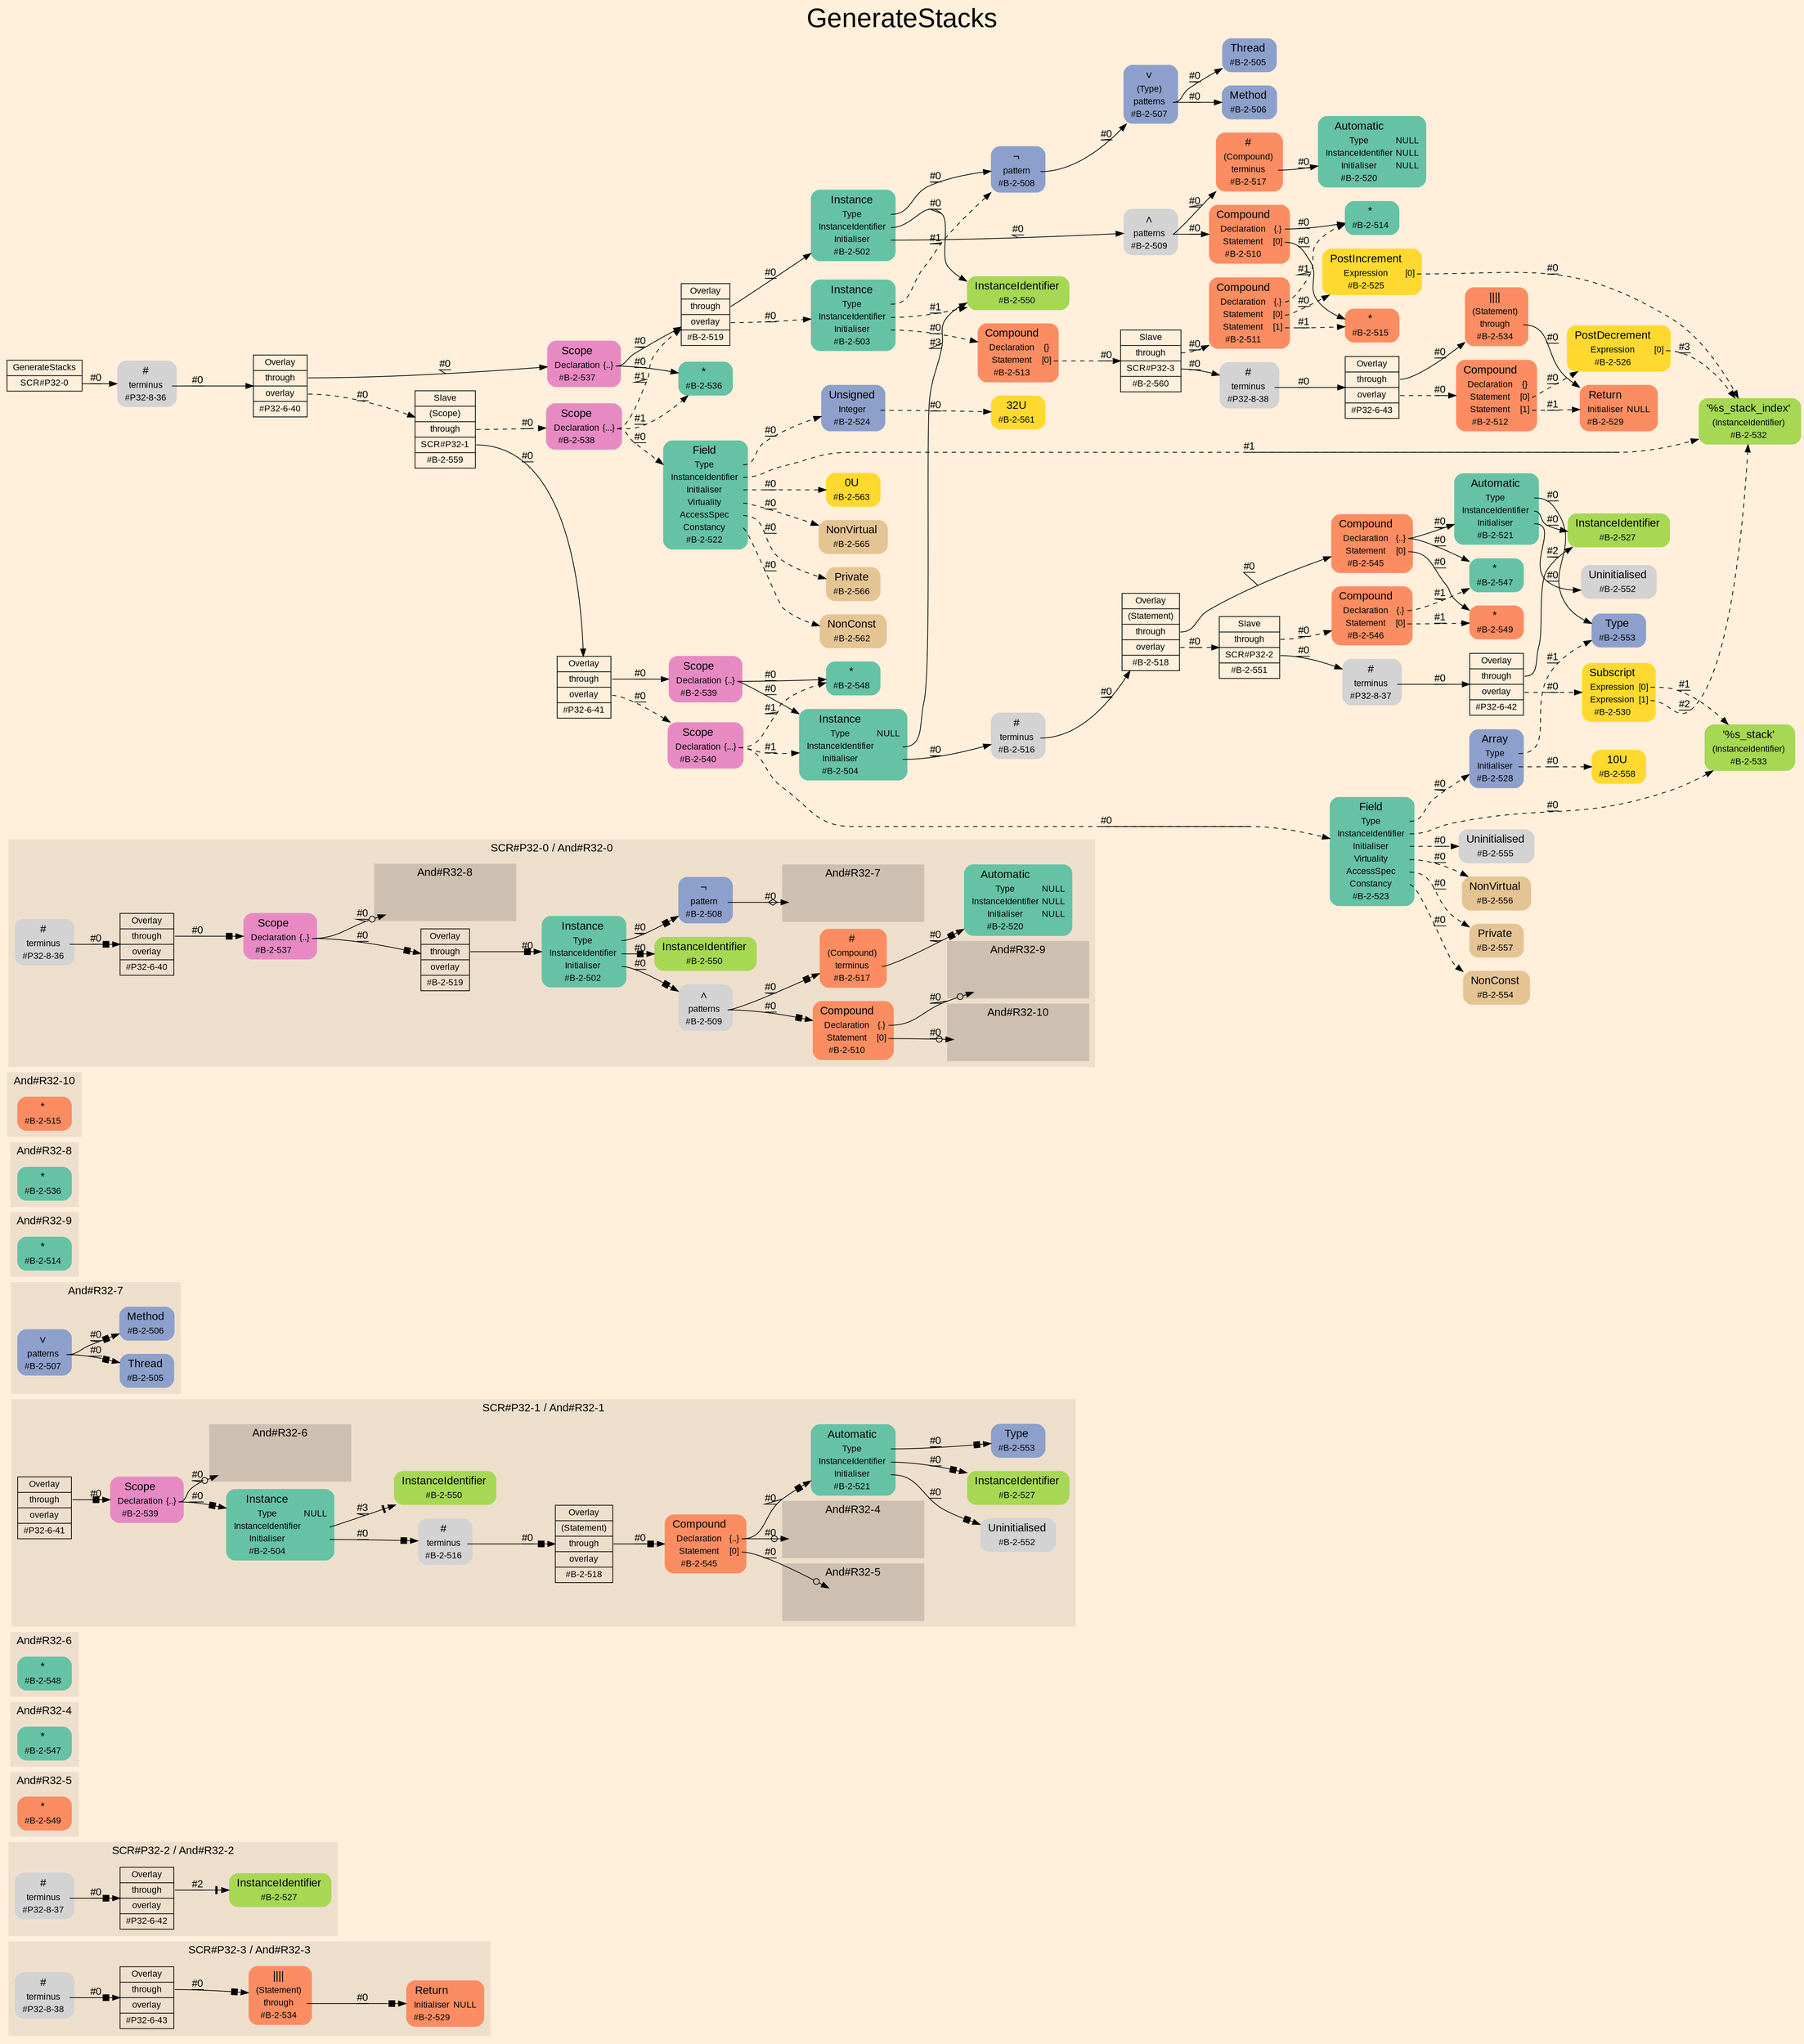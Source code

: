 digraph "GenerateStacks" {
label = "GenerateStacks"
labelloc = t
fontsize = "36"
graph [
    rankdir = "LR"
    ranksep = 0.3
    bgcolor = antiquewhite1
    color = black
    fontcolor = black
    fontname = "Arial"
];
node [
    fontname = "Arial"
];
edge [
    fontname = "Arial"
];

// -------------------- figure And#R32-3 --------------------
// -------- region And#R32-3 ----------
subgraph "clusterAnd#R32-3" {
    label = "SCR#P32-3 / And#R32-3"
    style = "filled"
    color = antiquewhite2
    fontsize = "15"
    // -------- block And#R32-3[#B-2-529] ----------
    "And#R32-3[#B-2-529]" [
        shape = "plaintext"
        fillcolor = "/set28/2"
        label = <<TABLE BORDER="0" CELLBORDER="0" CELLSPACING="0">
         <TR><TD><FONT POINT-SIZE="15.0">Return</FONT></TD><TD></TD></TR>
         <TR><TD>Initialiser</TD><TD PORT="port0">NULL</TD></TR>
         <TR><TD>#B-2-529</TD><TD PORT="port1"></TD></TR>
        </TABLE>>
        style = "rounded,filled"
        fontsize = "12"
    ];
    
    // -------- block And#R32-3[#B-2-534] ----------
    "And#R32-3[#B-2-534]" [
        shape = "plaintext"
        fillcolor = "/set28/2"
        label = <<TABLE BORDER="0" CELLBORDER="0" CELLSPACING="0">
         <TR><TD><FONT POINT-SIZE="15.0">||||</FONT></TD><TD></TD></TR>
         <TR><TD>(Statement)</TD><TD PORT="port0"></TD></TR>
         <TR><TD>through</TD><TD PORT="port1"></TD></TR>
         <TR><TD>#B-2-534</TD><TD PORT="port2"></TD></TR>
        </TABLE>>
        style = "rounded,filled"
        fontsize = "12"
    ];
    
    "And#R32-3[#B-2-534]":port1 -> "And#R32-3[#B-2-529]" [
        arrowhead="normalnonebox"
        label = "#0"
        decorate = true
        color = black
        fontcolor = black
    ];
    
    // -------- block And#R32-3[#P32-6-43] ----------
    "And#R32-3[#P32-6-43]" [
        shape = "record"
        fillcolor = antiquewhite2
        label = "<fixed> Overlay | <port0> through | <port1> overlay | <port2> #P32-6-43"
        style = "filled"
        fontsize = "12"
        color = black
        fontcolor = black
    ];
    
    "And#R32-3[#P32-6-43]":port0 -> "And#R32-3[#B-2-534]" [
        arrowhead="normalnonebox"
        label = "#0"
        decorate = true
        color = black
        fontcolor = black
    ];
    
    // -------- block And#R32-3[#P32-8-38] ----------
    "And#R32-3[#P32-8-38]" [
        shape = "plaintext"
        label = <<TABLE BORDER="0" CELLBORDER="0" CELLSPACING="0">
         <TR><TD><FONT POINT-SIZE="15.0">#</FONT></TD><TD></TD></TR>
         <TR><TD>terminus</TD><TD PORT="port0"></TD></TR>
         <TR><TD>#P32-8-38</TD><TD PORT="port1"></TD></TR>
        </TABLE>>
        style = "rounded,filled"
        fontsize = "12"
    ];
    
    "And#R32-3[#P32-8-38]":port0 -> "And#R32-3[#P32-6-43]" [
        arrowhead="normalnonebox"
        label = "#0"
        decorate = true
        color = black
        fontcolor = black
    ];
    
}


// -------------------- figure And#R32-2 --------------------
// -------- block And#R32-2[#B-2-527] ----------
"And#R32-2[#B-2-527]" [
    shape = "plaintext"
    fillcolor = "/set28/5"
    label = <<TABLE BORDER="0" CELLBORDER="0" CELLSPACING="0">
     <TR><TD><FONT POINT-SIZE="15.0">InstanceIdentifier</FONT></TD><TD></TD></TR>
     <TR><TD>#B-2-527</TD><TD PORT="port0"></TD></TR>
    </TABLE>>
    style = "rounded,filled"
    fontsize = "12"
];

// -------- region And#R32-2 ----------
subgraph "clusterAnd#R32-2" {
    label = "SCR#P32-2 / And#R32-2"
    style = "filled"
    color = antiquewhite2
    fontsize = "15"
    // -------- block And#R32-2[#P32-6-42] ----------
    "And#R32-2[#P32-6-42]" [
        shape = "record"
        fillcolor = antiquewhite2
        label = "<fixed> Overlay | <port0> through | <port1> overlay | <port2> #P32-6-42"
        style = "filled"
        fontsize = "12"
        color = black
        fontcolor = black
    ];
    
    "And#R32-2[#P32-6-42]":port0 -> "And#R32-2[#B-2-527]" [
        arrowhead="normalnonetee"
        label = "#2"
        decorate = true
        color = black
        fontcolor = black
    ];
    
    // -------- block And#R32-2[#P32-8-37] ----------
    "And#R32-2[#P32-8-37]" [
        shape = "plaintext"
        label = <<TABLE BORDER="0" CELLBORDER="0" CELLSPACING="0">
         <TR><TD><FONT POINT-SIZE="15.0">#</FONT></TD><TD></TD></TR>
         <TR><TD>terminus</TD><TD PORT="port0"></TD></TR>
         <TR><TD>#P32-8-37</TD><TD PORT="port1"></TD></TR>
        </TABLE>>
        style = "rounded,filled"
        fontsize = "12"
    ];
    
    "And#R32-2[#P32-8-37]":port0 -> "And#R32-2[#P32-6-42]" [
        arrowhead="normalnonebox"
        label = "#0"
        decorate = true
        color = black
        fontcolor = black
    ];
    
}


// -------------------- figure And#R32-5 --------------------
// -------- region And#R32-5 ----------
subgraph "clusterAnd#R32-5" {
    label = "And#R32-5"
    style = "filled"
    color = antiquewhite2
    fontsize = "15"
    // -------- block And#R32-5[#B-2-549] ----------
    "And#R32-5[#B-2-549]" [
        shape = "plaintext"
        fillcolor = "/set28/2"
        label = <<TABLE BORDER="0" CELLBORDER="0" CELLSPACING="0">
         <TR><TD><FONT POINT-SIZE="15.0">*</FONT></TD><TD></TD></TR>
         <TR><TD>#B-2-549</TD><TD PORT="port0"></TD></TR>
        </TABLE>>
        style = "rounded,filled"
        fontsize = "12"
    ];
    
}


// -------------------- figure And#R32-4 --------------------
// -------- region And#R32-4 ----------
subgraph "clusterAnd#R32-4" {
    label = "And#R32-4"
    style = "filled"
    color = antiquewhite2
    fontsize = "15"
    // -------- block And#R32-4[#B-2-547] ----------
    "And#R32-4[#B-2-547]" [
        shape = "plaintext"
        fillcolor = "/set28/1"
        label = <<TABLE BORDER="0" CELLBORDER="0" CELLSPACING="0">
         <TR><TD><FONT POINT-SIZE="15.0">*</FONT></TD><TD></TD></TR>
         <TR><TD>#B-2-547</TD><TD PORT="port0"></TD></TR>
        </TABLE>>
        style = "rounded,filled"
        fontsize = "12"
    ];
    
}


// -------------------- figure And#R32-6 --------------------
// -------- region And#R32-6 ----------
subgraph "clusterAnd#R32-6" {
    label = "And#R32-6"
    style = "filled"
    color = antiquewhite2
    fontsize = "15"
    // -------- block And#R32-6[#B-2-548] ----------
    "And#R32-6[#B-2-548]" [
        shape = "plaintext"
        fillcolor = "/set28/1"
        label = <<TABLE BORDER="0" CELLBORDER="0" CELLSPACING="0">
         <TR><TD><FONT POINT-SIZE="15.0">*</FONT></TD><TD></TD></TR>
         <TR><TD>#B-2-548</TD><TD PORT="port0"></TD></TR>
        </TABLE>>
        style = "rounded,filled"
        fontsize = "12"
    ];
    
}


// -------------------- figure And#R32-1 --------------------
// -------- block And#R32-1[#B-2-550] ----------
"And#R32-1[#B-2-550]" [
    shape = "plaintext"
    fillcolor = "/set28/5"
    label = <<TABLE BORDER="0" CELLBORDER="0" CELLSPACING="0">
     <TR><TD><FONT POINT-SIZE="15.0">InstanceIdentifier</FONT></TD><TD></TD></TR>
     <TR><TD>#B-2-550</TD><TD PORT="port0"></TD></TR>
    </TABLE>>
    style = "rounded,filled"
    fontsize = "12"
];

// -------- region And#R32-1 ----------
subgraph "clusterAnd#R32-1" {
    label = "SCR#P32-1 / And#R32-1"
    style = "filled"
    color = antiquewhite2
    fontsize = "15"
    // -------- block And#R32-1[#B-2-518] ----------
    "And#R32-1[#B-2-518]" [
        shape = "record"
        fillcolor = antiquewhite2
        label = "<fixed> Overlay | <port0> (Statement) | <port1> through | <port2> overlay | <port3> #B-2-518"
        style = "filled"
        fontsize = "12"
        color = black
        fontcolor = black
    ];
    
    "And#R32-1[#B-2-518]":port1 -> "And#R32-1[#B-2-545]" [
        arrowhead="normalnonebox"
        label = "#0"
        decorate = true
        color = black
        fontcolor = black
    ];
    
    // -------- block And#R32-1[#B-2-504] ----------
    "And#R32-1[#B-2-504]" [
        shape = "plaintext"
        fillcolor = "/set28/1"
        label = <<TABLE BORDER="0" CELLBORDER="0" CELLSPACING="0">
         <TR><TD><FONT POINT-SIZE="15.0">Instance</FONT></TD><TD></TD></TR>
         <TR><TD>Type</TD><TD PORT="port0">NULL</TD></TR>
         <TR><TD>InstanceIdentifier</TD><TD PORT="port1"></TD></TR>
         <TR><TD>Initialiser</TD><TD PORT="port2"></TD></TR>
         <TR><TD>#B-2-504</TD><TD PORT="port3"></TD></TR>
        </TABLE>>
        style = "rounded,filled"
        fontsize = "12"
    ];
    
    "And#R32-1[#B-2-504]":port1 -> "And#R32-1[#B-2-550]" [
        arrowhead="normalnonetee"
        label = "#3"
        decorate = true
        color = black
        fontcolor = black
    ];
    
    "And#R32-1[#B-2-504]":port2 -> "And#R32-1[#B-2-516]" [
        arrowhead="normalnonebox"
        label = "#0"
        decorate = true
        color = black
        fontcolor = black
    ];
    
    // -------- block And#R32-1[#B-2-516] ----------
    "And#R32-1[#B-2-516]" [
        shape = "plaintext"
        label = <<TABLE BORDER="0" CELLBORDER="0" CELLSPACING="0">
         <TR><TD><FONT POINT-SIZE="15.0">#</FONT></TD><TD></TD></TR>
         <TR><TD>terminus</TD><TD PORT="port0"></TD></TR>
         <TR><TD>#B-2-516</TD><TD PORT="port1"></TD></TR>
        </TABLE>>
        style = "rounded,filled"
        fontsize = "12"
    ];
    
    "And#R32-1[#B-2-516]":port0 -> "And#R32-1[#B-2-518]" [
        arrowhead="normalnonebox"
        label = "#0"
        decorate = true
        color = black
        fontcolor = black
    ];
    
    // -------- block And#R32-1[#B-2-521] ----------
    "And#R32-1[#B-2-521]" [
        shape = "plaintext"
        fillcolor = "/set28/1"
        label = <<TABLE BORDER="0" CELLBORDER="0" CELLSPACING="0">
         <TR><TD><FONT POINT-SIZE="15.0">Automatic</FONT></TD><TD></TD></TR>
         <TR><TD>Type</TD><TD PORT="port0"></TD></TR>
         <TR><TD>InstanceIdentifier</TD><TD PORT="port1"></TD></TR>
         <TR><TD>Initialiser</TD><TD PORT="port2"></TD></TR>
         <TR><TD>#B-2-521</TD><TD PORT="port3"></TD></TR>
        </TABLE>>
        style = "rounded,filled"
        fontsize = "12"
    ];
    
    "And#R32-1[#B-2-521]":port0 -> "And#R32-1[#B-2-553]" [
        arrowhead="normalnonebox"
        label = "#0"
        decorate = true
        color = black
        fontcolor = black
    ];
    
    "And#R32-1[#B-2-521]":port1 -> "And#R32-1[#B-2-527]" [
        arrowhead="normalnonebox"
        label = "#0"
        decorate = true
        color = black
        fontcolor = black
    ];
    
    "And#R32-1[#B-2-521]":port2 -> "And#R32-1[#B-2-552]" [
        arrowhead="normalnonebox"
        label = "#0"
        decorate = true
        color = black
        fontcolor = black
    ];
    
    // -------- block And#R32-1[#B-2-527] ----------
    "And#R32-1[#B-2-527]" [
        shape = "plaintext"
        fillcolor = "/set28/5"
        label = <<TABLE BORDER="0" CELLBORDER="0" CELLSPACING="0">
         <TR><TD><FONT POINT-SIZE="15.0">InstanceIdentifier</FONT></TD><TD></TD></TR>
         <TR><TD>#B-2-527</TD><TD PORT="port0"></TD></TR>
        </TABLE>>
        style = "rounded,filled"
        fontsize = "12"
    ];
    
    // -------- block And#R32-1[#B-2-539] ----------
    "And#R32-1[#B-2-539]" [
        shape = "plaintext"
        fillcolor = "/set28/4"
        label = <<TABLE BORDER="0" CELLBORDER="0" CELLSPACING="0">
         <TR><TD><FONT POINT-SIZE="15.0">Scope</FONT></TD><TD></TD></TR>
         <TR><TD>Declaration</TD><TD PORT="port0">{..}</TD></TR>
         <TR><TD>#B-2-539</TD><TD PORT="port1"></TD></TR>
        </TABLE>>
        style = "rounded,filled"
        fontsize = "12"
    ];
    
    "And#R32-1[#B-2-539]":port0 -> "#0->And#R32-1[#B-2-548]" [
        arrowhead="normalnoneodot"
        label = "#0"
        decorate = true
        color = black
        fontcolor = black
    ];
    
    "And#R32-1[#B-2-539]":port0 -> "And#R32-1[#B-2-504]" [
        arrowhead="normalnonebox"
        label = "#0"
        decorate = true
        color = black
        fontcolor = black
    ];
    
    // -------- block And#R32-1[#B-2-545] ----------
    "And#R32-1[#B-2-545]" [
        shape = "plaintext"
        fillcolor = "/set28/2"
        label = <<TABLE BORDER="0" CELLBORDER="0" CELLSPACING="0">
         <TR><TD><FONT POINT-SIZE="15.0">Compound</FONT></TD><TD></TD></TR>
         <TR><TD>Declaration</TD><TD PORT="port0">{..}</TD></TR>
         <TR><TD>Statement</TD><TD PORT="port1">[0]</TD></TR>
         <TR><TD>#B-2-545</TD><TD PORT="port2"></TD></TR>
        </TABLE>>
        style = "rounded,filled"
        fontsize = "12"
    ];
    
    "And#R32-1[#B-2-545]":port0 -> "#0->And#R32-1[#B-2-547]" [
        arrowhead="normalnoneodot"
        label = "#0"
        decorate = true
        color = black
        fontcolor = black
    ];
    
    "And#R32-1[#B-2-545]":port0 -> "And#R32-1[#B-2-521]" [
        arrowhead="normalnonebox"
        label = "#0"
        decorate = true
        color = black
        fontcolor = black
    ];
    
    "And#R32-1[#B-2-545]":port1 -> "#0->And#R32-1[#B-2-549]" [
        arrowhead="normalnoneodot"
        label = "#0"
        decorate = true
        color = black
        fontcolor = black
    ];
    
    // -------- block And#R32-1[#B-2-552] ----------
    "And#R32-1[#B-2-552]" [
        shape = "plaintext"
        label = <<TABLE BORDER="0" CELLBORDER="0" CELLSPACING="0">
         <TR><TD><FONT POINT-SIZE="15.0">Uninitialised</FONT></TD><TD></TD></TR>
         <TR><TD>#B-2-552</TD><TD PORT="port0"></TD></TR>
        </TABLE>>
        style = "rounded,filled"
        fontsize = "12"
    ];
    
    // -------- block And#R32-1[#B-2-553] ----------
    "And#R32-1[#B-2-553]" [
        shape = "plaintext"
        fillcolor = "/set28/3"
        label = <<TABLE BORDER="0" CELLBORDER="0" CELLSPACING="0">
         <TR><TD><FONT POINT-SIZE="15.0">Type</FONT></TD><TD></TD></TR>
         <TR><TD>#B-2-553</TD><TD PORT="port0"></TD></TR>
        </TABLE>>
        style = "rounded,filled"
        fontsize = "12"
    ];
    
    // -------- block And#R32-1[#P32-6-41] ----------
    "And#R32-1[#P32-6-41]" [
        shape = "record"
        fillcolor = antiquewhite2
        label = "<fixed> Overlay | <port0> through | <port1> overlay | <port2> #P32-6-41"
        style = "filled"
        fontsize = "12"
        color = black
        fontcolor = black
    ];
    
    "And#R32-1[#P32-6-41]":port0 -> "And#R32-1[#B-2-539]" [
        arrowhead="normalnonebox"
        label = "#0"
        decorate = true
        color = black
        fontcolor = black
    ];
    
    // -------- region And#R32-1[And#R32-4] ----------
    subgraph "clusterAnd#R32-1[And#R32-4]" {
        label = "And#R32-4"
        style = "filled"
        color = antiquewhite3
        fontsize = "15"
        // -------- block #0->And#R32-1[#B-2-547] ----------
        "#0->And#R32-1[#B-2-547]" [
            shape = "none"
            style = "invisible"
        ];
        
    }
    
    // -------- region And#R32-1[And#R32-6] ----------
    subgraph "clusterAnd#R32-1[And#R32-6]" {
        label = "And#R32-6"
        style = "filled"
        color = antiquewhite3
        fontsize = "15"
        // -------- block #0->And#R32-1[#B-2-548] ----------
        "#0->And#R32-1[#B-2-548]" [
            shape = "none"
            style = "invisible"
        ];
        
    }
    
    // -------- region And#R32-1[And#R32-5] ----------
    subgraph "clusterAnd#R32-1[And#R32-5]" {
        label = "And#R32-5"
        style = "filled"
        color = antiquewhite3
        fontsize = "15"
        // -------- block #0->And#R32-1[#B-2-549] ----------
        "#0->And#R32-1[#B-2-549]" [
            shape = "none"
            style = "invisible"
        ];
        
    }
    
}


// -------------------- figure And#R32-7 --------------------
// -------- region And#R32-7 ----------
subgraph "clusterAnd#R32-7" {
    label = "And#R32-7"
    style = "filled"
    color = antiquewhite2
    fontsize = "15"
    // -------- block And#R32-7[#B-2-505] ----------
    "And#R32-7[#B-2-505]" [
        shape = "plaintext"
        fillcolor = "/set28/3"
        label = <<TABLE BORDER="0" CELLBORDER="0" CELLSPACING="0">
         <TR><TD><FONT POINT-SIZE="15.0">Thread</FONT></TD><TD></TD></TR>
         <TR><TD>#B-2-505</TD><TD PORT="port0"></TD></TR>
        </TABLE>>
        style = "rounded,filled"
        fontsize = "12"
    ];
    
    // -------- block And#R32-7[#B-2-506] ----------
    "And#R32-7[#B-2-506]" [
        shape = "plaintext"
        fillcolor = "/set28/3"
        label = <<TABLE BORDER="0" CELLBORDER="0" CELLSPACING="0">
         <TR><TD><FONT POINT-SIZE="15.0">Method</FONT></TD><TD></TD></TR>
         <TR><TD>#B-2-506</TD><TD PORT="port0"></TD></TR>
        </TABLE>>
        style = "rounded,filled"
        fontsize = "12"
    ];
    
    // -------- block And#R32-7[#B-2-507] ----------
    "And#R32-7[#B-2-507]" [
        shape = "plaintext"
        fillcolor = "/set28/3"
        label = <<TABLE BORDER="0" CELLBORDER="0" CELLSPACING="0">
         <TR><TD><FONT POINT-SIZE="15.0">∨</FONT></TD><TD></TD></TR>
         <TR><TD>patterns</TD><TD PORT="port0"></TD></TR>
         <TR><TD>#B-2-507</TD><TD PORT="port1"></TD></TR>
        </TABLE>>
        style = "rounded,filled"
        fontsize = "12"
    ];
    
    "And#R32-7[#B-2-507]":port0 -> "And#R32-7[#B-2-505]" [
        arrowhead="normalnonebox"
        label = "#0"
        decorate = true
        color = black
        fontcolor = black
    ];
    
    "And#R32-7[#B-2-507]":port0 -> "And#R32-7[#B-2-506]" [
        arrowhead="normalnonebox"
        label = "#0"
        decorate = true
        color = black
        fontcolor = black
    ];
    
}


// -------------------- figure And#R32-9 --------------------
// -------- region And#R32-9 ----------
subgraph "clusterAnd#R32-9" {
    label = "And#R32-9"
    style = "filled"
    color = antiquewhite2
    fontsize = "15"
    // -------- block And#R32-9[#B-2-514] ----------
    "And#R32-9[#B-2-514]" [
        shape = "plaintext"
        fillcolor = "/set28/1"
        label = <<TABLE BORDER="0" CELLBORDER="0" CELLSPACING="0">
         <TR><TD><FONT POINT-SIZE="15.0">*</FONT></TD><TD></TD></TR>
         <TR><TD>#B-2-514</TD><TD PORT="port0"></TD></TR>
        </TABLE>>
        style = "rounded,filled"
        fontsize = "12"
    ];
    
}


// -------------------- figure And#R32-8 --------------------
// -------- region And#R32-8 ----------
subgraph "clusterAnd#R32-8" {
    label = "And#R32-8"
    style = "filled"
    color = antiquewhite2
    fontsize = "15"
    // -------- block And#R32-8[#B-2-536] ----------
    "And#R32-8[#B-2-536]" [
        shape = "plaintext"
        fillcolor = "/set28/1"
        label = <<TABLE BORDER="0" CELLBORDER="0" CELLSPACING="0">
         <TR><TD><FONT POINT-SIZE="15.0">*</FONT></TD><TD></TD></TR>
         <TR><TD>#B-2-536</TD><TD PORT="port0"></TD></TR>
        </TABLE>>
        style = "rounded,filled"
        fontsize = "12"
    ];
    
}


// -------------------- figure And#R32-10 --------------------
// -------- region And#R32-10 ----------
subgraph "clusterAnd#R32-10" {
    label = "And#R32-10"
    style = "filled"
    color = antiquewhite2
    fontsize = "15"
    // -------- block And#R32-10[#B-2-515] ----------
    "And#R32-10[#B-2-515]" [
        shape = "plaintext"
        fillcolor = "/set28/2"
        label = <<TABLE BORDER="0" CELLBORDER="0" CELLSPACING="0">
         <TR><TD><FONT POINT-SIZE="15.0">*</FONT></TD><TD></TD></TR>
         <TR><TD>#B-2-515</TD><TD PORT="port0"></TD></TR>
        </TABLE>>
        style = "rounded,filled"
        fontsize = "12"
    ];
    
}


// -------------------- figure And#R32-0 --------------------
// -------- region And#R32-0 ----------
subgraph "clusterAnd#R32-0" {
    label = "SCR#P32-0 / And#R32-0"
    style = "filled"
    color = antiquewhite2
    fontsize = "15"
    // -------- block And#R32-0[#B-2-519] ----------
    "And#R32-0[#B-2-519]" [
        shape = "record"
        fillcolor = antiquewhite2
        label = "<fixed> Overlay | <port0> through | <port1> overlay | <port2> #B-2-519"
        style = "filled"
        fontsize = "12"
        color = black
        fontcolor = black
    ];
    
    "And#R32-0[#B-2-519]":port0 -> "And#R32-0[#B-2-502]" [
        arrowhead="normalnonebox"
        label = "#0"
        decorate = true
        color = black
        fontcolor = black
    ];
    
    // -------- block And#R32-0[#B-2-502] ----------
    "And#R32-0[#B-2-502]" [
        shape = "plaintext"
        fillcolor = "/set28/1"
        label = <<TABLE BORDER="0" CELLBORDER="0" CELLSPACING="0">
         <TR><TD><FONT POINT-SIZE="15.0">Instance</FONT></TD><TD></TD></TR>
         <TR><TD>Type</TD><TD PORT="port0"></TD></TR>
         <TR><TD>InstanceIdentifier</TD><TD PORT="port1"></TD></TR>
         <TR><TD>Initialiser</TD><TD PORT="port2"></TD></TR>
         <TR><TD>#B-2-502</TD><TD PORT="port3"></TD></TR>
        </TABLE>>
        style = "rounded,filled"
        fontsize = "12"
    ];
    
    "And#R32-0[#B-2-502]":port0 -> "And#R32-0[#B-2-508]" [
        arrowhead="normalnonebox"
        label = "#0"
        decorate = true
        color = black
        fontcolor = black
    ];
    
    "And#R32-0[#B-2-502]":port1 -> "And#R32-0[#B-2-550]" [
        arrowhead="normalnonebox"
        label = "#0"
        decorate = true
        color = black
        fontcolor = black
    ];
    
    "And#R32-0[#B-2-502]":port2 -> "And#R32-0[#B-2-509]" [
        arrowhead="normalnonebox"
        label = "#0"
        decorate = true
        color = black
        fontcolor = black
    ];
    
    // -------- block And#R32-0[#B-2-508] ----------
    "And#R32-0[#B-2-508]" [
        shape = "plaintext"
        fillcolor = "/set28/3"
        label = <<TABLE BORDER="0" CELLBORDER="0" CELLSPACING="0">
         <TR><TD><FONT POINT-SIZE="15.0">¬</FONT></TD><TD></TD></TR>
         <TR><TD>pattern</TD><TD PORT="port0"></TD></TR>
         <TR><TD>#B-2-508</TD><TD PORT="port1"></TD></TR>
        </TABLE>>
        style = "rounded,filled"
        fontsize = "12"
    ];
    
    "And#R32-0[#B-2-508]":port0 -> "#0->And#R32-0[#B-2-507]" [
        arrowhead="normalnoneodiamond"
        label = "#0"
        decorate = true
        color = black
        fontcolor = black
    ];
    
    // -------- block And#R32-0[#B-2-509] ----------
    "And#R32-0[#B-2-509]" [
        shape = "plaintext"
        label = <<TABLE BORDER="0" CELLBORDER="0" CELLSPACING="0">
         <TR><TD><FONT POINT-SIZE="15.0">∧</FONT></TD><TD></TD></TR>
         <TR><TD>patterns</TD><TD PORT="port0"></TD></TR>
         <TR><TD>#B-2-509</TD><TD PORT="port1"></TD></TR>
        </TABLE>>
        style = "rounded,filled"
        fontsize = "12"
    ];
    
    "And#R32-0[#B-2-509]":port0 -> "And#R32-0[#B-2-510]" [
        arrowhead="normalnonebox"
        label = "#0"
        decorate = true
        color = black
        fontcolor = black
    ];
    
    "And#R32-0[#B-2-509]":port0 -> "And#R32-0[#B-2-517]" [
        arrowhead="normalnonebox"
        label = "#0"
        decorate = true
        color = black
        fontcolor = black
    ];
    
    // -------- block And#R32-0[#B-2-510] ----------
    "And#R32-0[#B-2-510]" [
        shape = "plaintext"
        fillcolor = "/set28/2"
        label = <<TABLE BORDER="0" CELLBORDER="0" CELLSPACING="0">
         <TR><TD><FONT POINT-SIZE="15.0">Compound</FONT></TD><TD></TD></TR>
         <TR><TD>Declaration</TD><TD PORT="port0">{.}</TD></TR>
         <TR><TD>Statement</TD><TD PORT="port1">[0]</TD></TR>
         <TR><TD>#B-2-510</TD><TD PORT="port2"></TD></TR>
        </TABLE>>
        style = "rounded,filled"
        fontsize = "12"
    ];
    
    "And#R32-0[#B-2-510]":port0 -> "#0->And#R32-0[#B-2-514]" [
        arrowhead="normalnoneodot"
        label = "#0"
        decorate = true
        color = black
        fontcolor = black
    ];
    
    "And#R32-0[#B-2-510]":port1 -> "#0->And#R32-0[#B-2-515]" [
        arrowhead="normalnoneodot"
        label = "#0"
        decorate = true
        color = black
        fontcolor = black
    ];
    
    // -------- block And#R32-0[#B-2-517] ----------
    "And#R32-0[#B-2-517]" [
        shape = "plaintext"
        fillcolor = "/set28/2"
        label = <<TABLE BORDER="0" CELLBORDER="0" CELLSPACING="0">
         <TR><TD><FONT POINT-SIZE="15.0">#</FONT></TD><TD></TD></TR>
         <TR><TD>(Compound)</TD><TD PORT="port0"></TD></TR>
         <TR><TD>terminus</TD><TD PORT="port1"></TD></TR>
         <TR><TD>#B-2-517</TD><TD PORT="port2"></TD></TR>
        </TABLE>>
        style = "rounded,filled"
        fontsize = "12"
    ];
    
    "And#R32-0[#B-2-517]":port1 -> "And#R32-0[#B-2-520]" [
        arrowhead="normalnonebox"
        label = "#0"
        decorate = true
        color = black
        fontcolor = black
    ];
    
    // -------- block And#R32-0[#B-2-520] ----------
    "And#R32-0[#B-2-520]" [
        shape = "plaintext"
        fillcolor = "/set28/1"
        label = <<TABLE BORDER="0" CELLBORDER="0" CELLSPACING="0">
         <TR><TD><FONT POINT-SIZE="15.0">Automatic</FONT></TD><TD></TD></TR>
         <TR><TD>Type</TD><TD PORT="port0">NULL</TD></TR>
         <TR><TD>InstanceIdentifier</TD><TD PORT="port1">NULL</TD></TR>
         <TR><TD>Initialiser</TD><TD PORT="port2">NULL</TD></TR>
         <TR><TD>#B-2-520</TD><TD PORT="port3"></TD></TR>
        </TABLE>>
        style = "rounded,filled"
        fontsize = "12"
    ];
    
    // -------- block And#R32-0[#B-2-537] ----------
    "And#R32-0[#B-2-537]" [
        shape = "plaintext"
        fillcolor = "/set28/4"
        label = <<TABLE BORDER="0" CELLBORDER="0" CELLSPACING="0">
         <TR><TD><FONT POINT-SIZE="15.0">Scope</FONT></TD><TD></TD></TR>
         <TR><TD>Declaration</TD><TD PORT="port0">{..}</TD></TR>
         <TR><TD>#B-2-537</TD><TD PORT="port1"></TD></TR>
        </TABLE>>
        style = "rounded,filled"
        fontsize = "12"
    ];
    
    "And#R32-0[#B-2-537]":port0 -> "And#R32-0[#B-2-519]" [
        arrowhead="normalnonebox"
        label = "#0"
        decorate = true
        color = black
        fontcolor = black
    ];
    
    "And#R32-0[#B-2-537]":port0 -> "#0->And#R32-0[#B-2-536]" [
        arrowhead="normalnoneodot"
        label = "#0"
        decorate = true
        color = black
        fontcolor = black
    ];
    
    // -------- block And#R32-0[#B-2-550] ----------
    "And#R32-0[#B-2-550]" [
        shape = "plaintext"
        fillcolor = "/set28/5"
        label = <<TABLE BORDER="0" CELLBORDER="0" CELLSPACING="0">
         <TR><TD><FONT POINT-SIZE="15.0">InstanceIdentifier</FONT></TD><TD></TD></TR>
         <TR><TD>#B-2-550</TD><TD PORT="port0"></TD></TR>
        </TABLE>>
        style = "rounded,filled"
        fontsize = "12"
    ];
    
    // -------- block And#R32-0[#P32-6-40] ----------
    "And#R32-0[#P32-6-40]" [
        shape = "record"
        fillcolor = antiquewhite2
        label = "<fixed> Overlay | <port0> through | <port1> overlay | <port2> #P32-6-40"
        style = "filled"
        fontsize = "12"
        color = black
        fontcolor = black
    ];
    
    "And#R32-0[#P32-6-40]":port0 -> "And#R32-0[#B-2-537]" [
        arrowhead="normalnonebox"
        label = "#0"
        decorate = true
        color = black
        fontcolor = black
    ];
    
    // -------- block And#R32-0[#P32-8-36] ----------
    "And#R32-0[#P32-8-36]" [
        shape = "plaintext"
        label = <<TABLE BORDER="0" CELLBORDER="0" CELLSPACING="0">
         <TR><TD><FONT POINT-SIZE="15.0">#</FONT></TD><TD></TD></TR>
         <TR><TD>terminus</TD><TD PORT="port0"></TD></TR>
         <TR><TD>#P32-8-36</TD><TD PORT="port1"></TD></TR>
        </TABLE>>
        style = "rounded,filled"
        fontsize = "12"
    ];
    
    "And#R32-0[#P32-8-36]":port0 -> "And#R32-0[#P32-6-40]" [
        arrowhead="normalnonebox"
        label = "#0"
        decorate = true
        color = black
        fontcolor = black
    ];
    
    // -------- region And#R32-0[And#R32-7] ----------
    subgraph "clusterAnd#R32-0[And#R32-7]" {
        label = "And#R32-7"
        style = "filled"
        color = antiquewhite3
        fontsize = "15"
        // -------- block #0->And#R32-0[#B-2-507] ----------
        "#0->And#R32-0[#B-2-507]" [
            shape = "none"
            style = "invisible"
        ];
        
    }
    
    // -------- region And#R32-0[And#R32-9] ----------
    subgraph "clusterAnd#R32-0[And#R32-9]" {
        label = "And#R32-9"
        style = "filled"
        color = antiquewhite3
        fontsize = "15"
        // -------- block #0->And#R32-0[#B-2-514] ----------
        "#0->And#R32-0[#B-2-514]" [
            shape = "none"
            style = "invisible"
        ];
        
    }
    
    // -------- region And#R32-0[And#R32-10] ----------
    subgraph "clusterAnd#R32-0[And#R32-10]" {
        label = "And#R32-10"
        style = "filled"
        color = antiquewhite3
        fontsize = "15"
        // -------- block #0->And#R32-0[#B-2-515] ----------
        "#0->And#R32-0[#B-2-515]" [
            shape = "none"
            style = "invisible"
        ];
        
    }
    
    // -------- region And#R32-0[And#R32-8] ----------
    subgraph "clusterAnd#R32-0[And#R32-8]" {
        label = "And#R32-8"
        style = "filled"
        color = antiquewhite3
        fontsize = "15"
        // -------- block #0->And#R32-0[#B-2-536] ----------
        "#0->And#R32-0[#B-2-536]" [
            shape = "none"
            style = "invisible"
        ];
        
    }
    
}


// -------------------- transformation figure --------------------
// -------- block CR#P32-0 ----------
"CR#P32-0" [
    shape = "record"
    fillcolor = antiquewhite1
    label = "<fixed> GenerateStacks | <port0> SCR#P32-0"
    style = "filled"
    fontsize = "12"
    color = black
    fontcolor = black
];

"CR#P32-0":port0 -> "#P32-8-36" [
    label = "#0"
    decorate = true
    color = black
    fontcolor = black
];

// -------- block #P32-8-36 ----------
"#P32-8-36" [
    shape = "plaintext"
    label = <<TABLE BORDER="0" CELLBORDER="0" CELLSPACING="0">
     <TR><TD><FONT POINT-SIZE="15.0">#</FONT></TD><TD></TD></TR>
     <TR><TD>terminus</TD><TD PORT="port0"></TD></TR>
     <TR><TD>#P32-8-36</TD><TD PORT="port1"></TD></TR>
    </TABLE>>
    style = "rounded,filled"
    fontsize = "12"
];

"#P32-8-36":port0 -> "#P32-6-40" [
    label = "#0"
    decorate = true
    color = black
    fontcolor = black
];

// -------- block #P32-6-40 ----------
"#P32-6-40" [
    shape = "record"
    fillcolor = antiquewhite1
    label = "<fixed> Overlay | <port0> through | <port1> overlay | <port2> #P32-6-40"
    style = "filled"
    fontsize = "12"
    color = black
    fontcolor = black
];

"#P32-6-40":port0 -> "#B-2-537" [
    label = "#0"
    decorate = true
    color = black
    fontcolor = black
];

"#P32-6-40":port1 -> "#B-2-559" [
    style="dashed"
    label = "#0"
    decorate = true
    color = black
    fontcolor = black
];

// -------- block #B-2-537 ----------
"#B-2-537" [
    shape = "plaintext"
    fillcolor = "/set28/4"
    label = <<TABLE BORDER="0" CELLBORDER="0" CELLSPACING="0">
     <TR><TD><FONT POINT-SIZE="15.0">Scope</FONT></TD><TD></TD></TR>
     <TR><TD>Declaration</TD><TD PORT="port0">{..}</TD></TR>
     <TR><TD>#B-2-537</TD><TD PORT="port1"></TD></TR>
    </TABLE>>
    style = "rounded,filled"
    fontsize = "12"
];

"#B-2-537":port0 -> "#B-2-519" [
    label = "#0"
    decorate = true
    color = black
    fontcolor = black
];

"#B-2-537":port0 -> "#B-2-536" [
    label = "#0"
    decorate = true
    color = black
    fontcolor = black
];

// -------- block #B-2-519 ----------
"#B-2-519" [
    shape = "record"
    fillcolor = antiquewhite1
    label = "<fixed> Overlay | <port0> through | <port1> overlay | <port2> #B-2-519"
    style = "filled"
    fontsize = "12"
    color = black
    fontcolor = black
];

"#B-2-519":port0 -> "#B-2-502" [
    label = "#0"
    decorate = true
    color = black
    fontcolor = black
];

"#B-2-519":port1 -> "#B-2-503" [
    style="dashed"
    label = "#0"
    decorate = true
    color = black
    fontcolor = black
];

// -------- block #B-2-502 ----------
"#B-2-502" [
    shape = "plaintext"
    fillcolor = "/set28/1"
    label = <<TABLE BORDER="0" CELLBORDER="0" CELLSPACING="0">
     <TR><TD><FONT POINT-SIZE="15.0">Instance</FONT></TD><TD></TD></TR>
     <TR><TD>Type</TD><TD PORT="port0"></TD></TR>
     <TR><TD>InstanceIdentifier</TD><TD PORT="port1"></TD></TR>
     <TR><TD>Initialiser</TD><TD PORT="port2"></TD></TR>
     <TR><TD>#B-2-502</TD><TD PORT="port3"></TD></TR>
    </TABLE>>
    style = "rounded,filled"
    fontsize = "12"
];

"#B-2-502":port0 -> "#B-2-508" [
    label = "#0"
    decorate = true
    color = black
    fontcolor = black
];

"#B-2-502":port1 -> "#B-2-550" [
    label = "#0"
    decorate = true
    color = black
    fontcolor = black
];

"#B-2-502":port2 -> "#B-2-509" [
    label = "#0"
    decorate = true
    color = black
    fontcolor = black
];

// -------- block #B-2-508 ----------
"#B-2-508" [
    shape = "plaintext"
    fillcolor = "/set28/3"
    label = <<TABLE BORDER="0" CELLBORDER="0" CELLSPACING="0">
     <TR><TD><FONT POINT-SIZE="15.0">¬</FONT></TD><TD></TD></TR>
     <TR><TD>pattern</TD><TD PORT="port0"></TD></TR>
     <TR><TD>#B-2-508</TD><TD PORT="port1"></TD></TR>
    </TABLE>>
    style = "rounded,filled"
    fontsize = "12"
];

"#B-2-508":port0 -> "#B-2-507" [
    label = "#0"
    decorate = true
    color = black
    fontcolor = black
];

// -------- block #B-2-507 ----------
"#B-2-507" [
    shape = "plaintext"
    fillcolor = "/set28/3"
    label = <<TABLE BORDER="0" CELLBORDER="0" CELLSPACING="0">
     <TR><TD><FONT POINT-SIZE="15.0">∨</FONT></TD><TD></TD></TR>
     <TR><TD>(Type)</TD><TD PORT="port0"></TD></TR>
     <TR><TD>patterns</TD><TD PORT="port1"></TD></TR>
     <TR><TD>#B-2-507</TD><TD PORT="port2"></TD></TR>
    </TABLE>>
    style = "rounded,filled"
    fontsize = "12"
];

"#B-2-507":port1 -> "#B-2-505" [
    label = "#0"
    decorate = true
    color = black
    fontcolor = black
];

"#B-2-507":port1 -> "#B-2-506" [
    label = "#0"
    decorate = true
    color = black
    fontcolor = black
];

// -------- block #B-2-505 ----------
"#B-2-505" [
    shape = "plaintext"
    fillcolor = "/set28/3"
    label = <<TABLE BORDER="0" CELLBORDER="0" CELLSPACING="0">
     <TR><TD><FONT POINT-SIZE="15.0">Thread</FONT></TD><TD></TD></TR>
     <TR><TD>#B-2-505</TD><TD PORT="port0"></TD></TR>
    </TABLE>>
    style = "rounded,filled"
    fontsize = "12"
];

// -------- block #B-2-506 ----------
"#B-2-506" [
    shape = "plaintext"
    fillcolor = "/set28/3"
    label = <<TABLE BORDER="0" CELLBORDER="0" CELLSPACING="0">
     <TR><TD><FONT POINT-SIZE="15.0">Method</FONT></TD><TD></TD></TR>
     <TR><TD>#B-2-506</TD><TD PORT="port0"></TD></TR>
    </TABLE>>
    style = "rounded,filled"
    fontsize = "12"
];

// -------- block #B-2-550 ----------
"#B-2-550" [
    shape = "plaintext"
    fillcolor = "/set28/5"
    label = <<TABLE BORDER="0" CELLBORDER="0" CELLSPACING="0">
     <TR><TD><FONT POINT-SIZE="15.0">InstanceIdentifier</FONT></TD><TD></TD></TR>
     <TR><TD>#B-2-550</TD><TD PORT="port0"></TD></TR>
    </TABLE>>
    style = "rounded,filled"
    fontsize = "12"
];

// -------- block #B-2-509 ----------
"#B-2-509" [
    shape = "plaintext"
    label = <<TABLE BORDER="0" CELLBORDER="0" CELLSPACING="0">
     <TR><TD><FONT POINT-SIZE="15.0">∧</FONT></TD><TD></TD></TR>
     <TR><TD>patterns</TD><TD PORT="port0"></TD></TR>
     <TR><TD>#B-2-509</TD><TD PORT="port1"></TD></TR>
    </TABLE>>
    style = "rounded,filled"
    fontsize = "12"
];

"#B-2-509":port0 -> "#B-2-510" [
    label = "#0"
    decorate = true
    color = black
    fontcolor = black
];

"#B-2-509":port0 -> "#B-2-517" [
    label = "#0"
    decorate = true
    color = black
    fontcolor = black
];

// -------- block #B-2-510 ----------
"#B-2-510" [
    shape = "plaintext"
    fillcolor = "/set28/2"
    label = <<TABLE BORDER="0" CELLBORDER="0" CELLSPACING="0">
     <TR><TD><FONT POINT-SIZE="15.0">Compound</FONT></TD><TD></TD></TR>
     <TR><TD>Declaration</TD><TD PORT="port0">{.}</TD></TR>
     <TR><TD>Statement</TD><TD PORT="port1">[0]</TD></TR>
     <TR><TD>#B-2-510</TD><TD PORT="port2"></TD></TR>
    </TABLE>>
    style = "rounded,filled"
    fontsize = "12"
];

"#B-2-510":port0 -> "#B-2-514" [
    label = "#0"
    decorate = true
    color = black
    fontcolor = black
];

"#B-2-510":port1 -> "#B-2-515" [
    label = "#0"
    decorate = true
    color = black
    fontcolor = black
];

// -------- block #B-2-514 ----------
"#B-2-514" [
    shape = "plaintext"
    fillcolor = "/set28/1"
    label = <<TABLE BORDER="0" CELLBORDER="0" CELLSPACING="0">
     <TR><TD><FONT POINT-SIZE="15.0">*</FONT></TD><TD></TD></TR>
     <TR><TD>#B-2-514</TD><TD PORT="port0"></TD></TR>
    </TABLE>>
    style = "rounded,filled"
    fontsize = "12"
];

// -------- block #B-2-515 ----------
"#B-2-515" [
    shape = "plaintext"
    fillcolor = "/set28/2"
    label = <<TABLE BORDER="0" CELLBORDER="0" CELLSPACING="0">
     <TR><TD><FONT POINT-SIZE="15.0">*</FONT></TD><TD></TD></TR>
     <TR><TD>#B-2-515</TD><TD PORT="port0"></TD></TR>
    </TABLE>>
    style = "rounded,filled"
    fontsize = "12"
];

// -------- block #B-2-517 ----------
"#B-2-517" [
    shape = "plaintext"
    fillcolor = "/set28/2"
    label = <<TABLE BORDER="0" CELLBORDER="0" CELLSPACING="0">
     <TR><TD><FONT POINT-SIZE="15.0">#</FONT></TD><TD></TD></TR>
     <TR><TD>(Compound)</TD><TD PORT="port0"></TD></TR>
     <TR><TD>terminus</TD><TD PORT="port1"></TD></TR>
     <TR><TD>#B-2-517</TD><TD PORT="port2"></TD></TR>
    </TABLE>>
    style = "rounded,filled"
    fontsize = "12"
];

"#B-2-517":port1 -> "#B-2-520" [
    label = "#0"
    decorate = true
    color = black
    fontcolor = black
];

// -------- block #B-2-520 ----------
"#B-2-520" [
    shape = "plaintext"
    fillcolor = "/set28/1"
    label = <<TABLE BORDER="0" CELLBORDER="0" CELLSPACING="0">
     <TR><TD><FONT POINT-SIZE="15.0">Automatic</FONT></TD><TD></TD></TR>
     <TR><TD>Type</TD><TD PORT="port0">NULL</TD></TR>
     <TR><TD>InstanceIdentifier</TD><TD PORT="port1">NULL</TD></TR>
     <TR><TD>Initialiser</TD><TD PORT="port2">NULL</TD></TR>
     <TR><TD>#B-2-520</TD><TD PORT="port3"></TD></TR>
    </TABLE>>
    style = "rounded,filled"
    fontsize = "12"
];

// -------- block #B-2-503 ----------
"#B-2-503" [
    shape = "plaintext"
    fillcolor = "/set28/1"
    label = <<TABLE BORDER="0" CELLBORDER="0" CELLSPACING="0">
     <TR><TD><FONT POINT-SIZE="15.0">Instance</FONT></TD><TD></TD></TR>
     <TR><TD>Type</TD><TD PORT="port0"></TD></TR>
     <TR><TD>InstanceIdentifier</TD><TD PORT="port1"></TD></TR>
     <TR><TD>Initialiser</TD><TD PORT="port2"></TD></TR>
     <TR><TD>#B-2-503</TD><TD PORT="port3"></TD></TR>
    </TABLE>>
    style = "rounded,filled"
    fontsize = "12"
];

"#B-2-503":port0 -> "#B-2-508" [
    style="dashed"
    label = "#1"
    decorate = true
    color = black
    fontcolor = black
];

"#B-2-503":port1 -> "#B-2-550" [
    style="dashed"
    label = "#1"
    decorate = true
    color = black
    fontcolor = black
];

"#B-2-503":port2 -> "#B-2-513" [
    style="dashed"
    label = "#0"
    decorate = true
    color = black
    fontcolor = black
];

// -------- block #B-2-513 ----------
"#B-2-513" [
    shape = "plaintext"
    fillcolor = "/set28/2"
    label = <<TABLE BORDER="0" CELLBORDER="0" CELLSPACING="0">
     <TR><TD><FONT POINT-SIZE="15.0">Compound</FONT></TD><TD></TD></TR>
     <TR><TD>Declaration</TD><TD PORT="port0">{}</TD></TR>
     <TR><TD>Statement</TD><TD PORT="port1">[0]</TD></TR>
     <TR><TD>#B-2-513</TD><TD PORT="port2"></TD></TR>
    </TABLE>>
    style = "rounded,filled"
    fontsize = "12"
];

"#B-2-513":port1 -> "#B-2-560" [
    style="dashed"
    label = "#0"
    decorate = true
    color = black
    fontcolor = black
];

// -------- block #B-2-560 ----------
"#B-2-560" [
    shape = "record"
    fillcolor = antiquewhite1
    label = "<fixed> Slave | <port0> through | <port1> SCR#P32-3 | <port2> #B-2-560"
    style = "filled"
    fontsize = "12"
    color = black
    fontcolor = black
];

"#B-2-560":port0 -> "#B-2-511" [
    style="dashed"
    label = "#0"
    decorate = true
    color = black
    fontcolor = black
];

"#B-2-560":port1 -> "#P32-8-38" [
    label = "#0"
    decorate = true
    color = black
    fontcolor = black
];

// -------- block #B-2-511 ----------
"#B-2-511" [
    shape = "plaintext"
    fillcolor = "/set28/2"
    label = <<TABLE BORDER="0" CELLBORDER="0" CELLSPACING="0">
     <TR><TD><FONT POINT-SIZE="15.0">Compound</FONT></TD><TD></TD></TR>
     <TR><TD>Declaration</TD><TD PORT="port0">{.}</TD></TR>
     <TR><TD>Statement</TD><TD PORT="port1">[0]</TD></TR>
     <TR><TD>Statement</TD><TD PORT="port2">[1]</TD></TR>
     <TR><TD>#B-2-511</TD><TD PORT="port3"></TD></TR>
    </TABLE>>
    style = "rounded,filled"
    fontsize = "12"
];

"#B-2-511":port0 -> "#B-2-514" [
    style="dashed"
    label = "#1"
    decorate = true
    color = black
    fontcolor = black
];

"#B-2-511":port1 -> "#B-2-525" [
    style="dashed"
    label = "#0"
    decorate = true
    color = black
    fontcolor = black
];

"#B-2-511":port2 -> "#B-2-515" [
    style="dashed"
    label = "#1"
    decorate = true
    color = black
    fontcolor = black
];

// -------- block #B-2-525 ----------
"#B-2-525" [
    shape = "plaintext"
    fillcolor = "/set28/6"
    label = <<TABLE BORDER="0" CELLBORDER="0" CELLSPACING="0">
     <TR><TD><FONT POINT-SIZE="15.0">PostIncrement</FONT></TD><TD></TD></TR>
     <TR><TD>Expression</TD><TD PORT="port0">[0]</TD></TR>
     <TR><TD>#B-2-525</TD><TD PORT="port1"></TD></TR>
    </TABLE>>
    style = "rounded,filled"
    fontsize = "12"
];

"#B-2-525":port0 -> "#B-2-532" [
    style="dashed"
    label = "#0"
    decorate = true
    color = black
    fontcolor = black
];

// -------- block #B-2-532 ----------
"#B-2-532" [
    shape = "plaintext"
    fillcolor = "/set28/5"
    label = <<TABLE BORDER="0" CELLBORDER="0" CELLSPACING="0">
     <TR><TD><FONT POINT-SIZE="15.0">'%s_stack_index'</FONT></TD><TD></TD></TR>
     <TR><TD>(InstanceIdentifier)</TD><TD PORT="port0"></TD></TR>
     <TR><TD>#B-2-532</TD><TD PORT="port1"></TD></TR>
    </TABLE>>
    style = "rounded,filled"
    fontsize = "12"
];

// -------- block #P32-8-38 ----------
"#P32-8-38" [
    shape = "plaintext"
    label = <<TABLE BORDER="0" CELLBORDER="0" CELLSPACING="0">
     <TR><TD><FONT POINT-SIZE="15.0">#</FONT></TD><TD></TD></TR>
     <TR><TD>terminus</TD><TD PORT="port0"></TD></TR>
     <TR><TD>#P32-8-38</TD><TD PORT="port1"></TD></TR>
    </TABLE>>
    style = "rounded,filled"
    fontsize = "12"
];

"#P32-8-38":port0 -> "#P32-6-43" [
    label = "#0"
    decorate = true
    color = black
    fontcolor = black
];

// -------- block #P32-6-43 ----------
"#P32-6-43" [
    shape = "record"
    fillcolor = antiquewhite1
    label = "<fixed> Overlay | <port0> through | <port1> overlay | <port2> #P32-6-43"
    style = "filled"
    fontsize = "12"
    color = black
    fontcolor = black
];

"#P32-6-43":port0 -> "#B-2-534" [
    label = "#0"
    decorate = true
    color = black
    fontcolor = black
];

"#P32-6-43":port1 -> "#B-2-512" [
    style="dashed"
    label = "#0"
    decorate = true
    color = black
    fontcolor = black
];

// -------- block #B-2-534 ----------
"#B-2-534" [
    shape = "plaintext"
    fillcolor = "/set28/2"
    label = <<TABLE BORDER="0" CELLBORDER="0" CELLSPACING="0">
     <TR><TD><FONT POINT-SIZE="15.0">||||</FONT></TD><TD></TD></TR>
     <TR><TD>(Statement)</TD><TD PORT="port0"></TD></TR>
     <TR><TD>through</TD><TD PORT="port1"></TD></TR>
     <TR><TD>#B-2-534</TD><TD PORT="port2"></TD></TR>
    </TABLE>>
    style = "rounded,filled"
    fontsize = "12"
];

"#B-2-534":port1 -> "#B-2-529" [
    label = "#0"
    decorate = true
    color = black
    fontcolor = black
];

// -------- block #B-2-529 ----------
"#B-2-529" [
    shape = "plaintext"
    fillcolor = "/set28/2"
    label = <<TABLE BORDER="0" CELLBORDER="0" CELLSPACING="0">
     <TR><TD><FONT POINT-SIZE="15.0">Return</FONT></TD><TD></TD></TR>
     <TR><TD>Initialiser</TD><TD PORT="port0">NULL</TD></TR>
     <TR><TD>#B-2-529</TD><TD PORT="port1"></TD></TR>
    </TABLE>>
    style = "rounded,filled"
    fontsize = "12"
];

// -------- block #B-2-512 ----------
"#B-2-512" [
    shape = "plaintext"
    fillcolor = "/set28/2"
    label = <<TABLE BORDER="0" CELLBORDER="0" CELLSPACING="0">
     <TR><TD><FONT POINT-SIZE="15.0">Compound</FONT></TD><TD></TD></TR>
     <TR><TD>Declaration</TD><TD PORT="port0">{}</TD></TR>
     <TR><TD>Statement</TD><TD PORT="port1">[0]</TD></TR>
     <TR><TD>Statement</TD><TD PORT="port2">[1]</TD></TR>
     <TR><TD>#B-2-512</TD><TD PORT="port3"></TD></TR>
    </TABLE>>
    style = "rounded,filled"
    fontsize = "12"
];

"#B-2-512":port1 -> "#B-2-526" [
    style="dashed"
    label = "#0"
    decorate = true
    color = black
    fontcolor = black
];

"#B-2-512":port2 -> "#B-2-529" [
    style="dashed"
    label = "#1"
    decorate = true
    color = black
    fontcolor = black
];

// -------- block #B-2-526 ----------
"#B-2-526" [
    shape = "plaintext"
    fillcolor = "/set28/6"
    label = <<TABLE BORDER="0" CELLBORDER="0" CELLSPACING="0">
     <TR><TD><FONT POINT-SIZE="15.0">PostDecrement</FONT></TD><TD></TD></TR>
     <TR><TD>Expression</TD><TD PORT="port0">[0]</TD></TR>
     <TR><TD>#B-2-526</TD><TD PORT="port1"></TD></TR>
    </TABLE>>
    style = "rounded,filled"
    fontsize = "12"
];

"#B-2-526":port0 -> "#B-2-532" [
    style="dashed"
    label = "#3"
    decorate = true
    color = black
    fontcolor = black
];

// -------- block #B-2-536 ----------
"#B-2-536" [
    shape = "plaintext"
    fillcolor = "/set28/1"
    label = <<TABLE BORDER="0" CELLBORDER="0" CELLSPACING="0">
     <TR><TD><FONT POINT-SIZE="15.0">*</FONT></TD><TD></TD></TR>
     <TR><TD>#B-2-536</TD><TD PORT="port0"></TD></TR>
    </TABLE>>
    style = "rounded,filled"
    fontsize = "12"
];

// -------- block #B-2-559 ----------
"#B-2-559" [
    shape = "record"
    fillcolor = antiquewhite1
    label = "<fixed> Slave | <port0> (Scope) | <port1> through | <port2> SCR#P32-1 | <port3> #B-2-559"
    style = "filled"
    fontsize = "12"
    color = black
    fontcolor = black
];

"#B-2-559":port1 -> "#B-2-538" [
    style="dashed"
    label = "#0"
    decorate = true
    color = black
    fontcolor = black
];

"#B-2-559":port2 -> "#P32-6-41" [
    label = "#0"
    decorate = true
    color = black
    fontcolor = black
];

// -------- block #B-2-538 ----------
"#B-2-538" [
    shape = "plaintext"
    fillcolor = "/set28/4"
    label = <<TABLE BORDER="0" CELLBORDER="0" CELLSPACING="0">
     <TR><TD><FONT POINT-SIZE="15.0">Scope</FONT></TD><TD></TD></TR>
     <TR><TD>Declaration</TD><TD PORT="port0">{...}</TD></TR>
     <TR><TD>#B-2-538</TD><TD PORT="port1"></TD></TR>
    </TABLE>>
    style = "rounded,filled"
    fontsize = "12"
];

"#B-2-538":port0 -> "#B-2-519" [
    style="dashed"
    label = "#1"
    decorate = true
    color = black
    fontcolor = black
];

"#B-2-538":port0 -> "#B-2-536" [
    style="dashed"
    label = "#1"
    decorate = true
    color = black
    fontcolor = black
];

"#B-2-538":port0 -> "#B-2-522" [
    style="dashed"
    label = "#0"
    decorate = true
    color = black
    fontcolor = black
];

// -------- block #B-2-522 ----------
"#B-2-522" [
    shape = "plaintext"
    fillcolor = "/set28/1"
    label = <<TABLE BORDER="0" CELLBORDER="0" CELLSPACING="0">
     <TR><TD><FONT POINT-SIZE="15.0">Field</FONT></TD><TD></TD></TR>
     <TR><TD>Type</TD><TD PORT="port0"></TD></TR>
     <TR><TD>InstanceIdentifier</TD><TD PORT="port1"></TD></TR>
     <TR><TD>Initialiser</TD><TD PORT="port2"></TD></TR>
     <TR><TD>Virtuality</TD><TD PORT="port3"></TD></TR>
     <TR><TD>AccessSpec</TD><TD PORT="port4"></TD></TR>
     <TR><TD>Constancy</TD><TD PORT="port5"></TD></TR>
     <TR><TD>#B-2-522</TD><TD PORT="port6"></TD></TR>
    </TABLE>>
    style = "rounded,filled"
    fontsize = "12"
];

"#B-2-522":port0 -> "#B-2-524" [
    style="dashed"
    label = "#0"
    decorate = true
    color = black
    fontcolor = black
];

"#B-2-522":port1 -> "#B-2-532" [
    style="dashed"
    label = "#1"
    decorate = true
    color = black
    fontcolor = black
];

"#B-2-522":port2 -> "#B-2-563" [
    style="dashed"
    label = "#0"
    decorate = true
    color = black
    fontcolor = black
];

"#B-2-522":port3 -> "#B-2-565" [
    style="dashed"
    label = "#0"
    decorate = true
    color = black
    fontcolor = black
];

"#B-2-522":port4 -> "#B-2-566" [
    style="dashed"
    label = "#0"
    decorate = true
    color = black
    fontcolor = black
];

"#B-2-522":port5 -> "#B-2-562" [
    style="dashed"
    label = "#0"
    decorate = true
    color = black
    fontcolor = black
];

// -------- block #B-2-524 ----------
"#B-2-524" [
    shape = "plaintext"
    fillcolor = "/set28/3"
    label = <<TABLE BORDER="0" CELLBORDER="0" CELLSPACING="0">
     <TR><TD><FONT POINT-SIZE="15.0">Unsigned</FONT></TD><TD></TD></TR>
     <TR><TD>Integer</TD><TD PORT="port0"></TD></TR>
     <TR><TD>#B-2-524</TD><TD PORT="port1"></TD></TR>
    </TABLE>>
    style = "rounded,filled"
    fontsize = "12"
];

"#B-2-524":port0 -> "#B-2-561" [
    style="dashed"
    label = "#0"
    decorate = true
    color = black
    fontcolor = black
];

// -------- block #B-2-561 ----------
"#B-2-561" [
    shape = "plaintext"
    fillcolor = "/set28/6"
    label = <<TABLE BORDER="0" CELLBORDER="0" CELLSPACING="0">
     <TR><TD><FONT POINT-SIZE="15.0">32U</FONT></TD><TD></TD></TR>
     <TR><TD>#B-2-561</TD><TD PORT="port0"></TD></TR>
    </TABLE>>
    style = "rounded,filled"
    fontsize = "12"
];

// -------- block #B-2-563 ----------
"#B-2-563" [
    shape = "plaintext"
    fillcolor = "/set28/6"
    label = <<TABLE BORDER="0" CELLBORDER="0" CELLSPACING="0">
     <TR><TD><FONT POINT-SIZE="15.0">0U</FONT></TD><TD></TD></TR>
     <TR><TD>#B-2-563</TD><TD PORT="port0"></TD></TR>
    </TABLE>>
    style = "rounded,filled"
    fontsize = "12"
];

// -------- block #B-2-565 ----------
"#B-2-565" [
    shape = "plaintext"
    fillcolor = "/set28/7"
    label = <<TABLE BORDER="0" CELLBORDER="0" CELLSPACING="0">
     <TR><TD><FONT POINT-SIZE="15.0">NonVirtual</FONT></TD><TD></TD></TR>
     <TR><TD>#B-2-565</TD><TD PORT="port0"></TD></TR>
    </TABLE>>
    style = "rounded,filled"
    fontsize = "12"
];

// -------- block #B-2-566 ----------
"#B-2-566" [
    shape = "plaintext"
    fillcolor = "/set28/7"
    label = <<TABLE BORDER="0" CELLBORDER="0" CELLSPACING="0">
     <TR><TD><FONT POINT-SIZE="15.0">Private</FONT></TD><TD></TD></TR>
     <TR><TD>#B-2-566</TD><TD PORT="port0"></TD></TR>
    </TABLE>>
    style = "rounded,filled"
    fontsize = "12"
];

// -------- block #B-2-562 ----------
"#B-2-562" [
    shape = "plaintext"
    fillcolor = "/set28/7"
    label = <<TABLE BORDER="0" CELLBORDER="0" CELLSPACING="0">
     <TR><TD><FONT POINT-SIZE="15.0">NonConst</FONT></TD><TD></TD></TR>
     <TR><TD>#B-2-562</TD><TD PORT="port0"></TD></TR>
    </TABLE>>
    style = "rounded,filled"
    fontsize = "12"
];

// -------- block #P32-6-41 ----------
"#P32-6-41" [
    shape = "record"
    fillcolor = antiquewhite1
    label = "<fixed> Overlay | <port0> through | <port1> overlay | <port2> #P32-6-41"
    style = "filled"
    fontsize = "12"
    color = black
    fontcolor = black
];

"#P32-6-41":port0 -> "#B-2-539" [
    label = "#0"
    decorate = true
    color = black
    fontcolor = black
];

"#P32-6-41":port1 -> "#B-2-540" [
    style="dashed"
    label = "#0"
    decorate = true
    color = black
    fontcolor = black
];

// -------- block #B-2-539 ----------
"#B-2-539" [
    shape = "plaintext"
    fillcolor = "/set28/4"
    label = <<TABLE BORDER="0" CELLBORDER="0" CELLSPACING="0">
     <TR><TD><FONT POINT-SIZE="15.0">Scope</FONT></TD><TD></TD></TR>
     <TR><TD>Declaration</TD><TD PORT="port0">{..}</TD></TR>
     <TR><TD>#B-2-539</TD><TD PORT="port1"></TD></TR>
    </TABLE>>
    style = "rounded,filled"
    fontsize = "12"
];

"#B-2-539":port0 -> "#B-2-548" [
    label = "#0"
    decorate = true
    color = black
    fontcolor = black
];

"#B-2-539":port0 -> "#B-2-504" [
    label = "#0"
    decorate = true
    color = black
    fontcolor = black
];

// -------- block #B-2-548 ----------
"#B-2-548" [
    shape = "plaintext"
    fillcolor = "/set28/1"
    label = <<TABLE BORDER="0" CELLBORDER="0" CELLSPACING="0">
     <TR><TD><FONT POINT-SIZE="15.0">*</FONT></TD><TD></TD></TR>
     <TR><TD>#B-2-548</TD><TD PORT="port0"></TD></TR>
    </TABLE>>
    style = "rounded,filled"
    fontsize = "12"
];

// -------- block #B-2-504 ----------
"#B-2-504" [
    shape = "plaintext"
    fillcolor = "/set28/1"
    label = <<TABLE BORDER="0" CELLBORDER="0" CELLSPACING="0">
     <TR><TD><FONT POINT-SIZE="15.0">Instance</FONT></TD><TD></TD></TR>
     <TR><TD>Type</TD><TD PORT="port0">NULL</TD></TR>
     <TR><TD>InstanceIdentifier</TD><TD PORT="port1"></TD></TR>
     <TR><TD>Initialiser</TD><TD PORT="port2"></TD></TR>
     <TR><TD>#B-2-504</TD><TD PORT="port3"></TD></TR>
    </TABLE>>
    style = "rounded,filled"
    fontsize = "12"
];

"#B-2-504":port1 -> "#B-2-550" [
    label = "#3"
    decorate = true
    color = black
    fontcolor = black
];

"#B-2-504":port2 -> "#B-2-516" [
    label = "#0"
    decorate = true
    color = black
    fontcolor = black
];

// -------- block #B-2-516 ----------
"#B-2-516" [
    shape = "plaintext"
    label = <<TABLE BORDER="0" CELLBORDER="0" CELLSPACING="0">
     <TR><TD><FONT POINT-SIZE="15.0">#</FONT></TD><TD></TD></TR>
     <TR><TD>terminus</TD><TD PORT="port0"></TD></TR>
     <TR><TD>#B-2-516</TD><TD PORT="port1"></TD></TR>
    </TABLE>>
    style = "rounded,filled"
    fontsize = "12"
];

"#B-2-516":port0 -> "#B-2-518" [
    label = "#0"
    decorate = true
    color = black
    fontcolor = black
];

// -------- block #B-2-518 ----------
"#B-2-518" [
    shape = "record"
    fillcolor = antiquewhite1
    label = "<fixed> Overlay | <port0> (Statement) | <port1> through | <port2> overlay | <port3> #B-2-518"
    style = "filled"
    fontsize = "12"
    color = black
    fontcolor = black
];

"#B-2-518":port1 -> "#B-2-545" [
    label = "#0"
    decorate = true
    color = black
    fontcolor = black
];

"#B-2-518":port2 -> "#B-2-551" [
    style="dashed"
    label = "#0"
    decorate = true
    color = black
    fontcolor = black
];

// -------- block #B-2-545 ----------
"#B-2-545" [
    shape = "plaintext"
    fillcolor = "/set28/2"
    label = <<TABLE BORDER="0" CELLBORDER="0" CELLSPACING="0">
     <TR><TD><FONT POINT-SIZE="15.0">Compound</FONT></TD><TD></TD></TR>
     <TR><TD>Declaration</TD><TD PORT="port0">{..}</TD></TR>
     <TR><TD>Statement</TD><TD PORT="port1">[0]</TD></TR>
     <TR><TD>#B-2-545</TD><TD PORT="port2"></TD></TR>
    </TABLE>>
    style = "rounded,filled"
    fontsize = "12"
];

"#B-2-545":port0 -> "#B-2-547" [
    label = "#0"
    decorate = true
    color = black
    fontcolor = black
];

"#B-2-545":port0 -> "#B-2-521" [
    label = "#0"
    decorate = true
    color = black
    fontcolor = black
];

"#B-2-545":port1 -> "#B-2-549" [
    label = "#0"
    decorate = true
    color = black
    fontcolor = black
];

// -------- block #B-2-547 ----------
"#B-2-547" [
    shape = "plaintext"
    fillcolor = "/set28/1"
    label = <<TABLE BORDER="0" CELLBORDER="0" CELLSPACING="0">
     <TR><TD><FONT POINT-SIZE="15.0">*</FONT></TD><TD></TD></TR>
     <TR><TD>#B-2-547</TD><TD PORT="port0"></TD></TR>
    </TABLE>>
    style = "rounded,filled"
    fontsize = "12"
];

// -------- block #B-2-521 ----------
"#B-2-521" [
    shape = "plaintext"
    fillcolor = "/set28/1"
    label = <<TABLE BORDER="0" CELLBORDER="0" CELLSPACING="0">
     <TR><TD><FONT POINT-SIZE="15.0">Automatic</FONT></TD><TD></TD></TR>
     <TR><TD>Type</TD><TD PORT="port0"></TD></TR>
     <TR><TD>InstanceIdentifier</TD><TD PORT="port1"></TD></TR>
     <TR><TD>Initialiser</TD><TD PORT="port2"></TD></TR>
     <TR><TD>#B-2-521</TD><TD PORT="port3"></TD></TR>
    </TABLE>>
    style = "rounded,filled"
    fontsize = "12"
];

"#B-2-521":port0 -> "#B-2-553" [
    label = "#0"
    decorate = true
    color = black
    fontcolor = black
];

"#B-2-521":port1 -> "#B-2-527" [
    label = "#0"
    decorate = true
    color = black
    fontcolor = black
];

"#B-2-521":port2 -> "#B-2-552" [
    label = "#0"
    decorate = true
    color = black
    fontcolor = black
];

// -------- block #B-2-553 ----------
"#B-2-553" [
    shape = "plaintext"
    fillcolor = "/set28/3"
    label = <<TABLE BORDER="0" CELLBORDER="0" CELLSPACING="0">
     <TR><TD><FONT POINT-SIZE="15.0">Type</FONT></TD><TD></TD></TR>
     <TR><TD>#B-2-553</TD><TD PORT="port0"></TD></TR>
    </TABLE>>
    style = "rounded,filled"
    fontsize = "12"
];

// -------- block #B-2-527 ----------
"#B-2-527" [
    shape = "plaintext"
    fillcolor = "/set28/5"
    label = <<TABLE BORDER="0" CELLBORDER="0" CELLSPACING="0">
     <TR><TD><FONT POINT-SIZE="15.0">InstanceIdentifier</FONT></TD><TD></TD></TR>
     <TR><TD>#B-2-527</TD><TD PORT="port0"></TD></TR>
    </TABLE>>
    style = "rounded,filled"
    fontsize = "12"
];

// -------- block #B-2-552 ----------
"#B-2-552" [
    shape = "plaintext"
    label = <<TABLE BORDER="0" CELLBORDER="0" CELLSPACING="0">
     <TR><TD><FONT POINT-SIZE="15.0">Uninitialised</FONT></TD><TD></TD></TR>
     <TR><TD>#B-2-552</TD><TD PORT="port0"></TD></TR>
    </TABLE>>
    style = "rounded,filled"
    fontsize = "12"
];

// -------- block #B-2-549 ----------
"#B-2-549" [
    shape = "plaintext"
    fillcolor = "/set28/2"
    label = <<TABLE BORDER="0" CELLBORDER="0" CELLSPACING="0">
     <TR><TD><FONT POINT-SIZE="15.0">*</FONT></TD><TD></TD></TR>
     <TR><TD>#B-2-549</TD><TD PORT="port0"></TD></TR>
    </TABLE>>
    style = "rounded,filled"
    fontsize = "12"
];

// -------- block #B-2-551 ----------
"#B-2-551" [
    shape = "record"
    fillcolor = antiquewhite1
    label = "<fixed> Slave | <port0> through | <port1> SCR#P32-2 | <port2> #B-2-551"
    style = "filled"
    fontsize = "12"
    color = black
    fontcolor = black
];

"#B-2-551":port0 -> "#B-2-546" [
    style="dashed"
    label = "#0"
    decorate = true
    color = black
    fontcolor = black
];

"#B-2-551":port1 -> "#P32-8-37" [
    label = "#0"
    decorate = true
    color = black
    fontcolor = black
];

// -------- block #B-2-546 ----------
"#B-2-546" [
    shape = "plaintext"
    fillcolor = "/set28/2"
    label = <<TABLE BORDER="0" CELLBORDER="0" CELLSPACING="0">
     <TR><TD><FONT POINT-SIZE="15.0">Compound</FONT></TD><TD></TD></TR>
     <TR><TD>Declaration</TD><TD PORT="port0">{.}</TD></TR>
     <TR><TD>Statement</TD><TD PORT="port1">[0]</TD></TR>
     <TR><TD>#B-2-546</TD><TD PORT="port2"></TD></TR>
    </TABLE>>
    style = "rounded,filled"
    fontsize = "12"
];

"#B-2-546":port0 -> "#B-2-547" [
    style="dashed"
    label = "#1"
    decorate = true
    color = black
    fontcolor = black
];

"#B-2-546":port1 -> "#B-2-549" [
    style="dashed"
    label = "#1"
    decorate = true
    color = black
    fontcolor = black
];

// -------- block #P32-8-37 ----------
"#P32-8-37" [
    shape = "plaintext"
    label = <<TABLE BORDER="0" CELLBORDER="0" CELLSPACING="0">
     <TR><TD><FONT POINT-SIZE="15.0">#</FONT></TD><TD></TD></TR>
     <TR><TD>terminus</TD><TD PORT="port0"></TD></TR>
     <TR><TD>#P32-8-37</TD><TD PORT="port1"></TD></TR>
    </TABLE>>
    style = "rounded,filled"
    fontsize = "12"
];

"#P32-8-37":port0 -> "#P32-6-42" [
    label = "#0"
    decorate = true
    color = black
    fontcolor = black
];

// -------- block #P32-6-42 ----------
"#P32-6-42" [
    shape = "record"
    fillcolor = antiquewhite1
    label = "<fixed> Overlay | <port0> through | <port1> overlay | <port2> #P32-6-42"
    style = "filled"
    fontsize = "12"
    color = black
    fontcolor = black
];

"#P32-6-42":port0 -> "#B-2-527" [
    label = "#2"
    decorate = true
    color = black
    fontcolor = black
];

"#P32-6-42":port1 -> "#B-2-530" [
    style="dashed"
    label = "#0"
    decorate = true
    color = black
    fontcolor = black
];

// -------- block #B-2-530 ----------
"#B-2-530" [
    shape = "plaintext"
    fillcolor = "/set28/6"
    label = <<TABLE BORDER="0" CELLBORDER="0" CELLSPACING="0">
     <TR><TD><FONT POINT-SIZE="15.0">Subscript</FONT></TD><TD></TD></TR>
     <TR><TD>Expression</TD><TD PORT="port0">[0]</TD></TR>
     <TR><TD>Expression</TD><TD PORT="port1">[1]</TD></TR>
     <TR><TD>#B-2-530</TD><TD PORT="port2"></TD></TR>
    </TABLE>>
    style = "rounded,filled"
    fontsize = "12"
];

"#B-2-530":port0 -> "#B-2-533" [
    style="dashed"
    label = "#1"
    decorate = true
    color = black
    fontcolor = black
];

"#B-2-530":port1 -> "#B-2-532" [
    style="dashed"
    label = "#2"
    decorate = true
    color = black
    fontcolor = black
];

// -------- block #B-2-533 ----------
"#B-2-533" [
    shape = "plaintext"
    fillcolor = "/set28/5"
    label = <<TABLE BORDER="0" CELLBORDER="0" CELLSPACING="0">
     <TR><TD><FONT POINT-SIZE="15.0">'%s_stack'</FONT></TD><TD></TD></TR>
     <TR><TD>(InstanceIdentifier)</TD><TD PORT="port0"></TD></TR>
     <TR><TD>#B-2-533</TD><TD PORT="port1"></TD></TR>
    </TABLE>>
    style = "rounded,filled"
    fontsize = "12"
];

// -------- block #B-2-540 ----------
"#B-2-540" [
    shape = "plaintext"
    fillcolor = "/set28/4"
    label = <<TABLE BORDER="0" CELLBORDER="0" CELLSPACING="0">
     <TR><TD><FONT POINT-SIZE="15.0">Scope</FONT></TD><TD></TD></TR>
     <TR><TD>Declaration</TD><TD PORT="port0">{...}</TD></TR>
     <TR><TD>#B-2-540</TD><TD PORT="port1"></TD></TR>
    </TABLE>>
    style = "rounded,filled"
    fontsize = "12"
];

"#B-2-540":port0 -> "#B-2-548" [
    style="dashed"
    label = "#1"
    decorate = true
    color = black
    fontcolor = black
];

"#B-2-540":port0 -> "#B-2-504" [
    style="dashed"
    label = "#1"
    decorate = true
    color = black
    fontcolor = black
];

"#B-2-540":port0 -> "#B-2-523" [
    style="dashed"
    label = "#0"
    decorate = true
    color = black
    fontcolor = black
];

// -------- block #B-2-523 ----------
"#B-2-523" [
    shape = "plaintext"
    fillcolor = "/set28/1"
    label = <<TABLE BORDER="0" CELLBORDER="0" CELLSPACING="0">
     <TR><TD><FONT POINT-SIZE="15.0">Field</FONT></TD><TD></TD></TR>
     <TR><TD>Type</TD><TD PORT="port0"></TD></TR>
     <TR><TD>InstanceIdentifier</TD><TD PORT="port1"></TD></TR>
     <TR><TD>Initialiser</TD><TD PORT="port2"></TD></TR>
     <TR><TD>Virtuality</TD><TD PORT="port3"></TD></TR>
     <TR><TD>AccessSpec</TD><TD PORT="port4"></TD></TR>
     <TR><TD>Constancy</TD><TD PORT="port5"></TD></TR>
     <TR><TD>#B-2-523</TD><TD PORT="port6"></TD></TR>
    </TABLE>>
    style = "rounded,filled"
    fontsize = "12"
];

"#B-2-523":port0 -> "#B-2-528" [
    style="dashed"
    label = "#0"
    decorate = true
    color = black
    fontcolor = black
];

"#B-2-523":port1 -> "#B-2-533" [
    style="dashed"
    label = "#0"
    decorate = true
    color = black
    fontcolor = black
];

"#B-2-523":port2 -> "#B-2-555" [
    style="dashed"
    label = "#0"
    decorate = true
    color = black
    fontcolor = black
];

"#B-2-523":port3 -> "#B-2-556" [
    style="dashed"
    label = "#0"
    decorate = true
    color = black
    fontcolor = black
];

"#B-2-523":port4 -> "#B-2-557" [
    style="dashed"
    label = "#0"
    decorate = true
    color = black
    fontcolor = black
];

"#B-2-523":port5 -> "#B-2-554" [
    style="dashed"
    label = "#0"
    decorate = true
    color = black
    fontcolor = black
];

// -------- block #B-2-528 ----------
"#B-2-528" [
    shape = "plaintext"
    fillcolor = "/set28/3"
    label = <<TABLE BORDER="0" CELLBORDER="0" CELLSPACING="0">
     <TR><TD><FONT POINT-SIZE="15.0">Array</FONT></TD><TD></TD></TR>
     <TR><TD>Type</TD><TD PORT="port0"></TD></TR>
     <TR><TD>Initialiser</TD><TD PORT="port1"></TD></TR>
     <TR><TD>#B-2-528</TD><TD PORT="port2"></TD></TR>
    </TABLE>>
    style = "rounded,filled"
    fontsize = "12"
];

"#B-2-528":port0 -> "#B-2-553" [
    style="dashed"
    label = "#1"
    decorate = true
    color = black
    fontcolor = black
];

"#B-2-528":port1 -> "#B-2-558" [
    style="dashed"
    label = "#0"
    decorate = true
    color = black
    fontcolor = black
];

// -------- block #B-2-558 ----------
"#B-2-558" [
    shape = "plaintext"
    fillcolor = "/set28/6"
    label = <<TABLE BORDER="0" CELLBORDER="0" CELLSPACING="0">
     <TR><TD><FONT POINT-SIZE="15.0">10U</FONT></TD><TD></TD></TR>
     <TR><TD>#B-2-558</TD><TD PORT="port0"></TD></TR>
    </TABLE>>
    style = "rounded,filled"
    fontsize = "12"
];

// -------- block #B-2-555 ----------
"#B-2-555" [
    shape = "plaintext"
    label = <<TABLE BORDER="0" CELLBORDER="0" CELLSPACING="0">
     <TR><TD><FONT POINT-SIZE="15.0">Uninitialised</FONT></TD><TD></TD></TR>
     <TR><TD>#B-2-555</TD><TD PORT="port0"></TD></TR>
    </TABLE>>
    style = "rounded,filled"
    fontsize = "12"
];

// -------- block #B-2-556 ----------
"#B-2-556" [
    shape = "plaintext"
    fillcolor = "/set28/7"
    label = <<TABLE BORDER="0" CELLBORDER="0" CELLSPACING="0">
     <TR><TD><FONT POINT-SIZE="15.0">NonVirtual</FONT></TD><TD></TD></TR>
     <TR><TD>#B-2-556</TD><TD PORT="port0"></TD></TR>
    </TABLE>>
    style = "rounded,filled"
    fontsize = "12"
];

// -------- block #B-2-557 ----------
"#B-2-557" [
    shape = "plaintext"
    fillcolor = "/set28/7"
    label = <<TABLE BORDER="0" CELLBORDER="0" CELLSPACING="0">
     <TR><TD><FONT POINT-SIZE="15.0">Private</FONT></TD><TD></TD></TR>
     <TR><TD>#B-2-557</TD><TD PORT="port0"></TD></TR>
    </TABLE>>
    style = "rounded,filled"
    fontsize = "12"
];

// -------- block #B-2-554 ----------
"#B-2-554" [
    shape = "plaintext"
    fillcolor = "/set28/7"
    label = <<TABLE BORDER="0" CELLBORDER="0" CELLSPACING="0">
     <TR><TD><FONT POINT-SIZE="15.0">NonConst</FONT></TD><TD></TD></TR>
     <TR><TD>#B-2-554</TD><TD PORT="port0"></TD></TR>
    </TABLE>>
    style = "rounded,filled"
    fontsize = "12"
];


}
